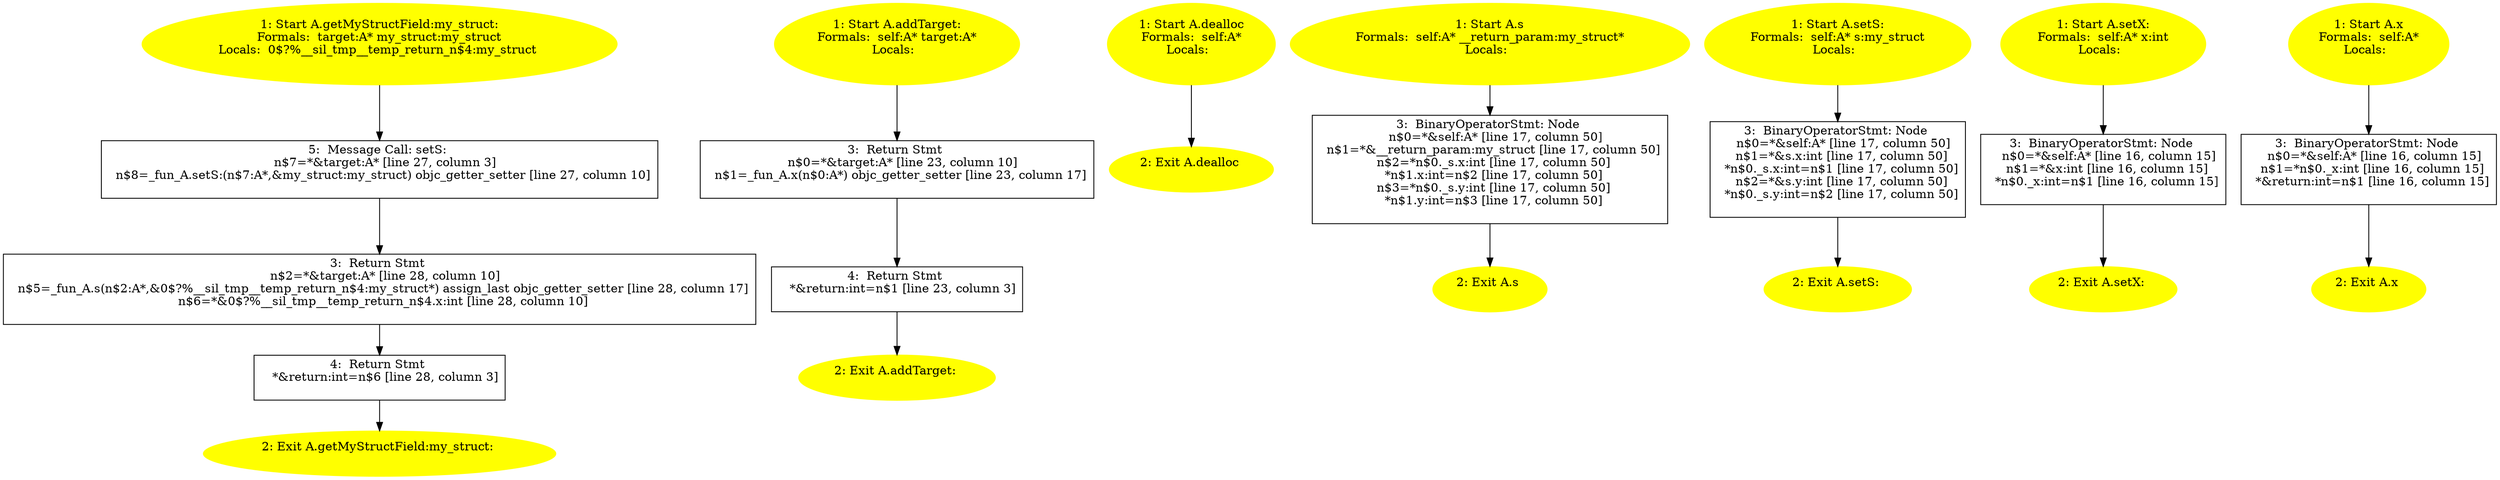 /* @generated */
digraph cfg {
"getMyStructField:my_struct:#A(cla.268793c3bccfa457_1" [label="1: Start A.getMyStructField:my_struct:\nFormals:  target:A* my_struct:my_struct\nLocals:  0$?%__sil_tmp__temp_return_n$4:my_struct \n  " color=yellow style=filled]
	

	 "getMyStructField:my_struct:#A(cla.268793c3bccfa457_1" -> "getMyStructField:my_struct:#A(cla.268793c3bccfa457_5" ;
"getMyStructField:my_struct:#A(cla.268793c3bccfa457_2" [label="2: Exit A.getMyStructField:my_struct: \n  " color=yellow style=filled]
	

"getMyStructField:my_struct:#A(cla.268793c3bccfa457_3" [label="3:  Return Stmt \n   n$2=*&target:A* [line 28, column 10]\n  n$5=_fun_A.s(n$2:A*,&0$?%__sil_tmp__temp_return_n$4:my_struct*) assign_last objc_getter_setter [line 28, column 17]\n  n$6=*&0$?%__sil_tmp__temp_return_n$4.x:int [line 28, column 10]\n " shape="box"]
	

	 "getMyStructField:my_struct:#A(cla.268793c3bccfa457_3" -> "getMyStructField:my_struct:#A(cla.268793c3bccfa457_4" ;
"getMyStructField:my_struct:#A(cla.268793c3bccfa457_4" [label="4:  Return Stmt \n   *&return:int=n$6 [line 28, column 3]\n " shape="box"]
	

	 "getMyStructField:my_struct:#A(cla.268793c3bccfa457_4" -> "getMyStructField:my_struct:#A(cla.268793c3bccfa457_2" ;
"getMyStructField:my_struct:#A(cla.268793c3bccfa457_5" [label="5:  Message Call: setS: \n   n$7=*&target:A* [line 27, column 3]\n  n$8=_fun_A.setS:(n$7:A*,&my_struct:my_struct) objc_getter_setter [line 27, column 10]\n " shape="box"]
	

	 "getMyStructField:my_struct:#A(cla.268793c3bccfa457_5" -> "getMyStructField:my_struct:#A(cla.268793c3bccfa457_3" ;
"addTarget:#A(class A)#[instance].769d110b6edf5ce8_1" [label="1: Start A.addTarget:\nFormals:  self:A* target:A*\nLocals:  \n  " color=yellow style=filled]
	

	 "addTarget:#A(class A)#[instance].769d110b6edf5ce8_1" -> "addTarget:#A(class A)#[instance].769d110b6edf5ce8_3" ;
"addTarget:#A(class A)#[instance].769d110b6edf5ce8_2" [label="2: Exit A.addTarget: \n  " color=yellow style=filled]
	

"addTarget:#A(class A)#[instance].769d110b6edf5ce8_3" [label="3:  Return Stmt \n   n$0=*&target:A* [line 23, column 10]\n  n$1=_fun_A.x(n$0:A*) objc_getter_setter [line 23, column 17]\n " shape="box"]
	

	 "addTarget:#A(class A)#[instance].769d110b6edf5ce8_3" -> "addTarget:#A(class A)#[instance].769d110b6edf5ce8_4" ;
"addTarget:#A(class A)#[instance].769d110b6edf5ce8_4" [label="4:  Return Stmt \n   *&return:int=n$1 [line 23, column 3]\n " shape="box"]
	

	 "addTarget:#A(class A)#[instance].769d110b6edf5ce8_4" -> "addTarget:#A(class A)#[instance].769d110b6edf5ce8_2" ;
"dealloc#A#[instance].cb1004dc8428c0dc_1" [label="1: Start A.dealloc\nFormals:  self:A*\nLocals:  \n  " color=yellow style=filled]
	

	 "dealloc#A#[instance].cb1004dc8428c0dc_1" -> "dealloc#A#[instance].cb1004dc8428c0dc_2" ;
"dealloc#A#[instance].cb1004dc8428c0dc_2" [label="2: Exit A.dealloc \n  " color=yellow style=filled]
	

"s#A(struct my_struct)#[instance].0f427e674cf1b1f3_1" [label="1: Start A.s\nFormals:  self:A* __return_param:my_struct*\nLocals:  \n  " color=yellow style=filled]
	

	 "s#A(struct my_struct)#[instance].0f427e674cf1b1f3_1" -> "s#A(struct my_struct)#[instance].0f427e674cf1b1f3_3" ;
"s#A(struct my_struct)#[instance].0f427e674cf1b1f3_2" [label="2: Exit A.s \n  " color=yellow style=filled]
	

"s#A(struct my_struct)#[instance].0f427e674cf1b1f3_3" [label="3:  BinaryOperatorStmt: Node \n   n$0=*&self:A* [line 17, column 50]\n  n$1=*&__return_param:my_struct [line 17, column 50]\n  n$2=*n$0._s.x:int [line 17, column 50]\n  *n$1.x:int=n$2 [line 17, column 50]\n  n$3=*n$0._s.y:int [line 17, column 50]\n  *n$1.y:int=n$3 [line 17, column 50]\n " shape="box"]
	

	 "s#A(struct my_struct)#[instance].0f427e674cf1b1f3_3" -> "s#A(struct my_struct)#[instance].0f427e674cf1b1f3_2" ;
"setS:#A#[instance].77f48d6d494b88ca_1" [label="1: Start A.setS:\nFormals:  self:A* s:my_struct\nLocals:  \n  " color=yellow style=filled]
	

	 "setS:#A#[instance].77f48d6d494b88ca_1" -> "setS:#A#[instance].77f48d6d494b88ca_3" ;
"setS:#A#[instance].77f48d6d494b88ca_2" [label="2: Exit A.setS: \n  " color=yellow style=filled]
	

"setS:#A#[instance].77f48d6d494b88ca_3" [label="3:  BinaryOperatorStmt: Node \n   n$0=*&self:A* [line 17, column 50]\n  n$1=*&s.x:int [line 17, column 50]\n  *n$0._s.x:int=n$1 [line 17, column 50]\n  n$2=*&s.y:int [line 17, column 50]\n  *n$0._s.y:int=n$2 [line 17, column 50]\n " shape="box"]
	

	 "setS:#A#[instance].77f48d6d494b88ca_3" -> "setS:#A#[instance].77f48d6d494b88ca_2" ;
"setX:#A#[instance].9cb6bcca58549907_1" [label="1: Start A.setX:\nFormals:  self:A* x:int\nLocals:  \n  " color=yellow style=filled]
	

	 "setX:#A#[instance].9cb6bcca58549907_1" -> "setX:#A#[instance].9cb6bcca58549907_3" ;
"setX:#A#[instance].9cb6bcca58549907_2" [label="2: Exit A.setX: \n  " color=yellow style=filled]
	

"setX:#A#[instance].9cb6bcca58549907_3" [label="3:  BinaryOperatorStmt: Node \n   n$0=*&self:A* [line 16, column 15]\n  n$1=*&x:int [line 16, column 15]\n  *n$0._x:int=n$1 [line 16, column 15]\n " shape="box"]
	

	 "setX:#A#[instance].9cb6bcca58549907_3" -> "setX:#A#[instance].9cb6bcca58549907_2" ;
"x#A#[instance].ab9bc2fbac958b57_1" [label="1: Start A.x\nFormals:  self:A*\nLocals:  \n  " color=yellow style=filled]
	

	 "x#A#[instance].ab9bc2fbac958b57_1" -> "x#A#[instance].ab9bc2fbac958b57_3" ;
"x#A#[instance].ab9bc2fbac958b57_2" [label="2: Exit A.x \n  " color=yellow style=filled]
	

"x#A#[instance].ab9bc2fbac958b57_3" [label="3:  BinaryOperatorStmt: Node \n   n$0=*&self:A* [line 16, column 15]\n  n$1=*n$0._x:int [line 16, column 15]\n  *&return:int=n$1 [line 16, column 15]\n " shape="box"]
	

	 "x#A#[instance].ab9bc2fbac958b57_3" -> "x#A#[instance].ab9bc2fbac958b57_2" ;
}
